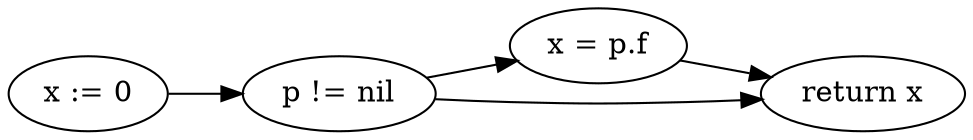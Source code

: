 digraph cfg {
    rankdir=LR;
    "x := 0" -> "p != nil";
    "p != nil" -> "x = p.f";
    "p != nil" -> "return x";
    "x = p.f" -> "return x";
}
